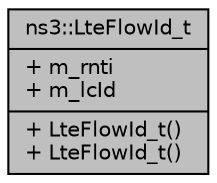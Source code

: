 digraph "ns3::LteFlowId_t"
{
  edge [fontname="Helvetica",fontsize="10",labelfontname="Helvetica",labelfontsize="10"];
  node [fontname="Helvetica",fontsize="10",shape=record];
  Node1 [label="{ns3::LteFlowId_t\n|+ m_rnti\l+ m_lcId\l|+ LteFlowId_t()\l+ LteFlowId_t()\l}",height=0.2,width=0.4,color="black", fillcolor="grey75", style="filled", fontcolor="black"];
}
